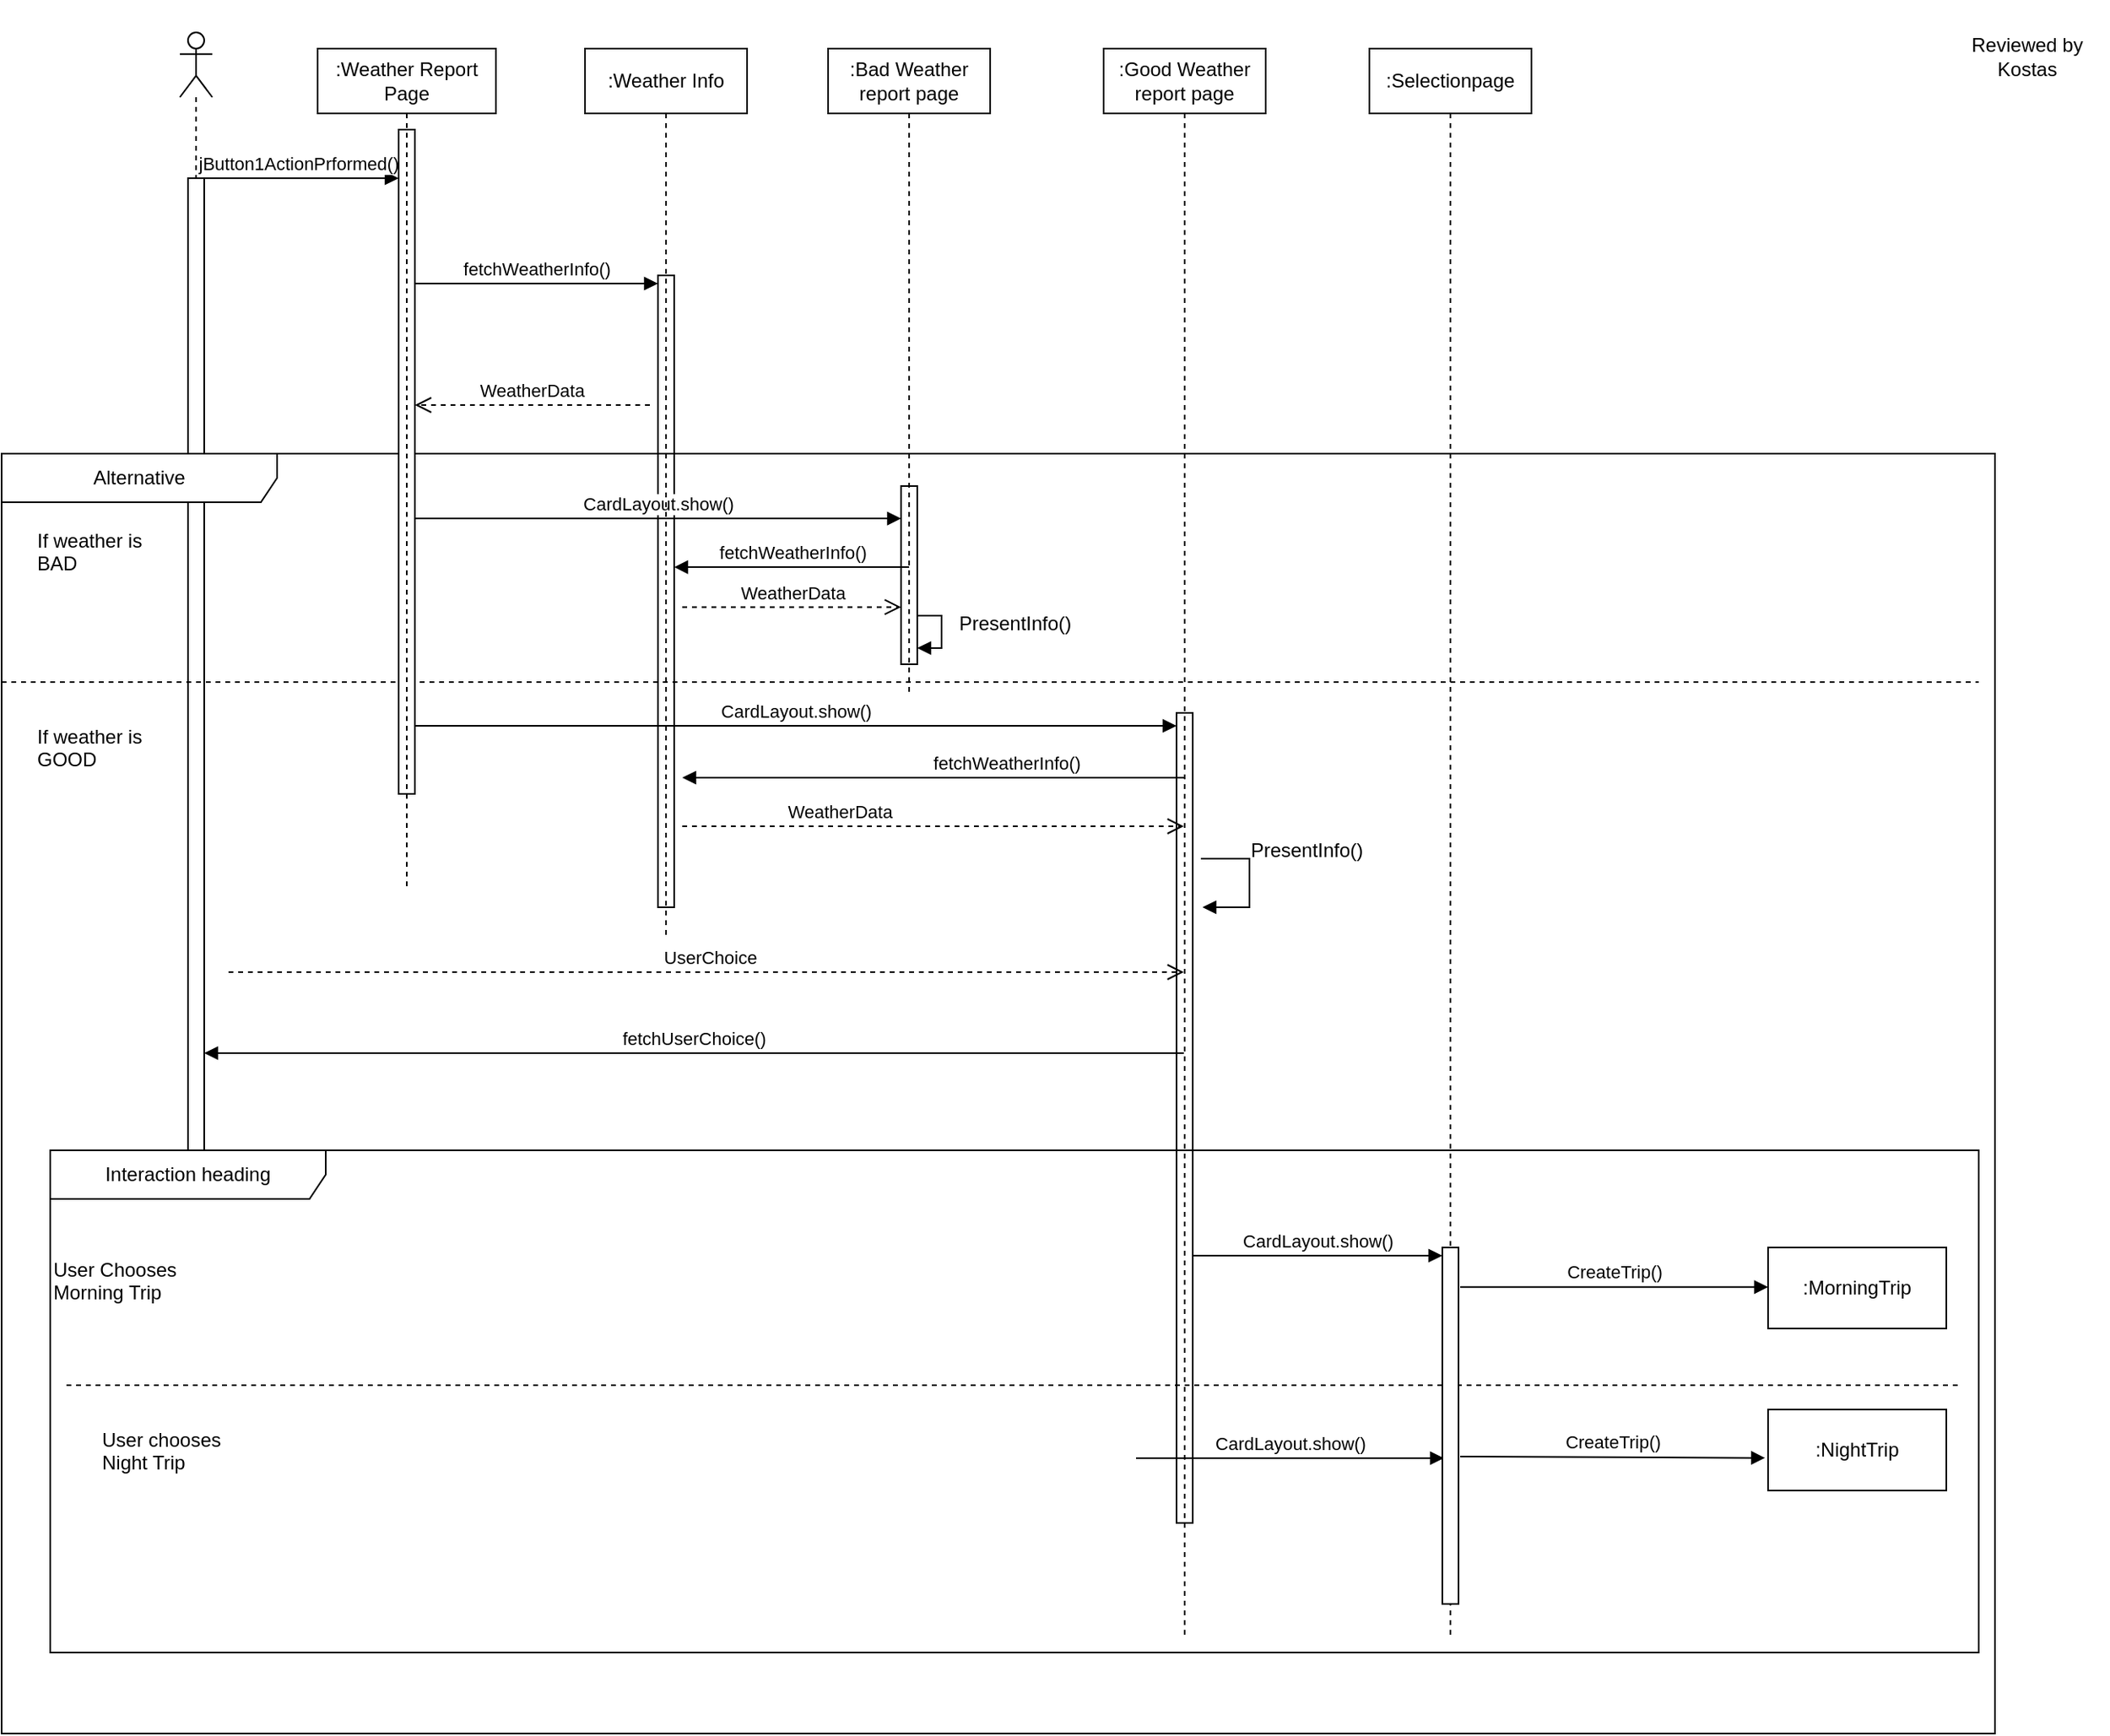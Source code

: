 <mxfile version="26.0.16" pages="2">
  <diagram name="Page-1" id="AXV5Ip_F105kOVPNSi5x">
    <mxGraphModel dx="1480" dy="965" grid="1" gridSize="10" guides="1" tooltips="1" connect="1" arrows="1" fold="1" page="1" pageScale="1" pageWidth="850" pageHeight="1100" math="0" shadow="0">
      <root>
        <mxCell id="0" />
        <mxCell id="1" parent="0" />
        <mxCell id="CMh_r47T7cLFM_LixM8--1" value="" style="shape=umlLifeline;perimeter=lifelinePerimeter;whiteSpace=wrap;html=1;container=1;dropTarget=0;collapsible=0;recursiveResize=0;outlineConnect=0;portConstraint=eastwest;newEdgeStyle={&quot;curved&quot;:0,&quot;rounded&quot;:0};participant=umlActor;" vertex="1" parent="1">
          <mxGeometry x="150" y="790" width="20" height="680" as="geometry" />
        </mxCell>
        <mxCell id="CMh_r47T7cLFM_LixM8--2" value="" style="html=1;points=[[0,0,0,0,5],[0,1,0,0,-5],[1,0,0,0,5],[1,1,0,0,-5]];perimeter=orthogonalPerimeter;outlineConnect=0;targetShapes=umlLifeline;portConstraint=eastwest;newEdgeStyle={&quot;curved&quot;:0,&quot;rounded&quot;:0};" vertex="1" parent="CMh_r47T7cLFM_LixM8--1">
          <mxGeometry x="5" y="90" width="10" height="610" as="geometry" />
        </mxCell>
        <mxCell id="CMh_r47T7cLFM_LixM8--5" value="jButton1ActionPrformed()" style="html=1;verticalAlign=bottom;endArrow=block;curved=0;rounded=0;" edge="1" parent="1" target="CMh_r47T7cLFM_LixM8--31">
          <mxGeometry width="80" relative="1" as="geometry">
            <mxPoint x="160" y="880" as="sourcePoint" />
            <mxPoint x="290" y="880" as="targetPoint" />
          </mxGeometry>
        </mxCell>
        <mxCell id="CMh_r47T7cLFM_LixM8--8" value="" style="html=1;points=[[0,0,0,0,5],[0,1,0,0,-5],[1,0,0,0,5],[1,1,0,0,-5]];perimeter=orthogonalPerimeter;outlineConnect=0;targetShapes=umlLifeline;portConstraint=eastwest;newEdgeStyle={&quot;curved&quot;:0,&quot;rounded&quot;:0};" vertex="1" parent="1">
          <mxGeometry x="445" y="940" width="10" height="390" as="geometry" />
        </mxCell>
        <mxCell id="CMh_r47T7cLFM_LixM8--9" value="fetchWeatherInfo()" style="html=1;verticalAlign=bottom;endArrow=block;curved=0;rounded=0;entryX=0;entryY=0;entryDx=0;entryDy=5;entryPerimeter=0;" edge="1" parent="1" source="CMh_r47T7cLFM_LixM8--31" target="CMh_r47T7cLFM_LixM8--8">
          <mxGeometry width="80" relative="1" as="geometry">
            <mxPoint x="305" y="910" as="sourcePoint" />
            <mxPoint x="441" y="911" as="targetPoint" />
            <mxPoint as="offset" />
          </mxGeometry>
        </mxCell>
        <mxCell id="CMh_r47T7cLFM_LixM8--10" value="WeatherData" style="html=1;verticalAlign=bottom;endArrow=open;dashed=1;endSize=8;curved=0;rounded=0;" edge="1" parent="1" target="CMh_r47T7cLFM_LixM8--31">
          <mxGeometry x="0.007" relative="1" as="geometry">
            <mxPoint x="440" y="1020" as="sourcePoint" />
            <mxPoint x="500" y="1040" as="targetPoint" />
            <mxPoint as="offset" />
          </mxGeometry>
        </mxCell>
        <mxCell id="CMh_r47T7cLFM_LixM8--11" value="Alternative" style="shape=umlFrame;whiteSpace=wrap;html=1;pointerEvents=0;recursiveResize=0;container=1;collapsible=0;width=170;" vertex="1" parent="1">
          <mxGeometry x="40" y="1050" width="1230" height="790" as="geometry" />
        </mxCell>
        <mxCell id="CMh_r47T7cLFM_LixM8--12" value="&lt;div&gt;If weather is&amp;nbsp;&lt;/div&gt;&lt;div&gt;BAD&lt;/div&gt;" style="text;html=1;" vertex="1" parent="CMh_r47T7cLFM_LixM8--11">
          <mxGeometry width="100" height="20" relative="1" as="geometry">
            <mxPoint x="20" y="40" as="offset" />
          </mxGeometry>
        </mxCell>
        <mxCell id="CMh_r47T7cLFM_LixM8--13" value="&lt;div&gt;If weather is &lt;br&gt;&lt;/div&gt;&lt;div&gt;GOOD&lt;/div&gt;" style="line;strokeWidth=1;dashed=1;labelPosition=center;verticalLabelPosition=bottom;align=left;verticalAlign=top;spacingLeft=20;spacingTop=15;html=1;whiteSpace=wrap;" vertex="1" parent="CMh_r47T7cLFM_LixM8--11">
          <mxGeometry y="136" width="1220" height="10" as="geometry" />
        </mxCell>
        <mxCell id="CMh_r47T7cLFM_LixM8--15" value="CardLayout.show()" style="html=1;verticalAlign=bottom;endArrow=block;curved=0;rounded=0;" edge="1" parent="CMh_r47T7cLFM_LixM8--11">
          <mxGeometry width="80" relative="1" as="geometry">
            <mxPoint x="255" y="168" as="sourcePoint" />
            <mxPoint x="725" y="168" as="targetPoint" />
            <mxPoint as="offset" />
          </mxGeometry>
        </mxCell>
        <mxCell id="CMh_r47T7cLFM_LixM8--16" value="" style="html=1;points=[[0,0,0,0,5],[0,1,0,0,-5],[1,0,0,0,5],[1,1,0,0,-5]];perimeter=orthogonalPerimeter;outlineConnect=0;targetShapes=umlLifeline;portConstraint=eastwest;newEdgeStyle={&quot;curved&quot;:0,&quot;rounded&quot;:0};" vertex="1" parent="CMh_r47T7cLFM_LixM8--11">
          <mxGeometry x="725" y="160" width="10" height="500" as="geometry" />
        </mxCell>
        <mxCell id="CMh_r47T7cLFM_LixM8--19" value="PresentInfo()" style="text;html=1;align=center;verticalAlign=middle;resizable=0;points=[];autosize=1;strokeColor=none;fillColor=none;" vertex="1" parent="CMh_r47T7cLFM_LixM8--11">
          <mxGeometry x="580" y="90" width="90" height="30" as="geometry" />
        </mxCell>
        <mxCell id="CMh_r47T7cLFM_LixM8--20" value="" style="html=1;align=left;spacingLeft=2;endArrow=block;rounded=0;edgeStyle=orthogonalEdgeStyle;curved=0;rounded=0;" edge="1" parent="CMh_r47T7cLFM_LixM8--11">
          <mxGeometry relative="1" as="geometry">
            <mxPoint x="740" y="250" as="sourcePoint" />
            <Array as="points">
              <mxPoint x="770" y="250" />
              <mxPoint x="770" y="280" />
            </Array>
            <mxPoint x="741" y="280" as="targetPoint" />
          </mxGeometry>
        </mxCell>
        <mxCell id="CMh_r47T7cLFM_LixM8--21" value="WeatherData" style="html=1;verticalAlign=bottom;endArrow=open;dashed=1;endSize=8;curved=0;rounded=0;" edge="1" parent="CMh_r47T7cLFM_LixM8--11" target="CMh_r47T7cLFM_LixM8--48">
          <mxGeometry x="-0.372" relative="1" as="geometry">
            <mxPoint x="420" y="230" as="sourcePoint" />
            <mxPoint x="700" y="230" as="targetPoint" />
            <mxPoint as="offset" />
          </mxGeometry>
        </mxCell>
        <mxCell id="CMh_r47T7cLFM_LixM8--22" value="fetchWeatherInfo()" style="html=1;verticalAlign=bottom;endArrow=block;curved=0;rounded=0;" edge="1" parent="CMh_r47T7cLFM_LixM8--11" source="CMh_r47T7cLFM_LixM8--48">
          <mxGeometry x="-0.292" width="80" relative="1" as="geometry">
            <mxPoint x="690" y="200" as="sourcePoint" />
            <mxPoint x="420" y="200" as="targetPoint" />
            <mxPoint as="offset" />
          </mxGeometry>
        </mxCell>
        <mxCell id="CMh_r47T7cLFM_LixM8--23" value="PresentInfo()" style="text;html=1;align=center;verticalAlign=middle;resizable=0;points=[];autosize=1;strokeColor=none;fillColor=none;" vertex="1" parent="CMh_r47T7cLFM_LixM8--11">
          <mxGeometry x="760" y="230" width="90" height="30" as="geometry" />
        </mxCell>
        <mxCell id="CMh_r47T7cLFM_LixM8--24" value="Interaction heading" style="shape=umlFrame;whiteSpace=wrap;html=1;pointerEvents=0;recursiveResize=0;container=1;collapsible=0;width=170;" vertex="1" parent="CMh_r47T7cLFM_LixM8--11">
          <mxGeometry x="30" y="430" width="1190" height="310" as="geometry" />
        </mxCell>
        <mxCell id="CMh_r47T7cLFM_LixM8--25" value="&lt;div&gt;User Chooses&lt;/div&gt;&lt;div&gt;Morning Trip&lt;/div&gt;" style="text;html=1;" vertex="1" parent="CMh_r47T7cLFM_LixM8--24">
          <mxGeometry width="100" height="20" relative="1" as="geometry">
            <mxPoint y="60" as="offset" />
          </mxGeometry>
        </mxCell>
        <mxCell id="CMh_r47T7cLFM_LixM8--26" value="&lt;div&gt;User chooses&amp;nbsp;&lt;/div&gt;&lt;div&gt;Night Trip&lt;/div&gt;" style="line;strokeWidth=1;dashed=1;labelPosition=center;verticalLabelPosition=bottom;align=left;verticalAlign=top;spacingLeft=20;spacingTop=15;html=1;whiteSpace=wrap;" vertex="1" parent="CMh_r47T7cLFM_LixM8--24">
          <mxGeometry x="10" y="140" width="1170" height="10" as="geometry" />
        </mxCell>
        <mxCell id="CMh_r47T7cLFM_LixM8--27" value="CardLayout.show()" style="html=1;verticalAlign=bottom;endArrow=block;curved=0;rounded=0;entryX=0;entryY=0;entryDx=0;entryDy=5;entryPerimeter=0;" edge="1" parent="CMh_r47T7cLFM_LixM8--24">
          <mxGeometry width="80" relative="1" as="geometry">
            <mxPoint x="670" y="190" as="sourcePoint" />
            <mxPoint x="860" y="190" as="targetPoint" />
            <mxPoint as="offset" />
          </mxGeometry>
        </mxCell>
        <mxCell id="CMh_r47T7cLFM_LixM8--28" value="CreateTrip()" style="html=1;verticalAlign=bottom;endArrow=block;curved=0;rounded=0;entryX=-0.017;entryY=0.597;entryDx=0;entryDy=0;entryPerimeter=0;" edge="1" parent="CMh_r47T7cLFM_LixM8--24" target="CMh_r47T7cLFM_LixM8--39">
          <mxGeometry width="80" relative="1" as="geometry">
            <mxPoint x="870" y="189" as="sourcePoint" />
            <mxPoint x="1060" y="189" as="targetPoint" />
            <mxPoint as="offset" />
          </mxGeometry>
        </mxCell>
        <mxCell id="CMh_r47T7cLFM_LixM8--29" value="UserChoice" style="html=1;verticalAlign=bottom;endArrow=open;dashed=1;endSize=8;curved=0;rounded=0;" edge="1" parent="CMh_r47T7cLFM_LixM8--11" target="CMh_r47T7cLFM_LixM8--48">
          <mxGeometry x="0.007" relative="1" as="geometry">
            <mxPoint x="140" y="320" as="sourcePoint" />
            <mxPoint x="710" y="320" as="targetPoint" />
            <mxPoint as="offset" />
          </mxGeometry>
        </mxCell>
        <mxCell id="CMh_r47T7cLFM_LixM8--30" value="fetchUserChoice()" style="html=1;verticalAlign=bottom;endArrow=block;curved=0;rounded=0;" edge="1" parent="CMh_r47T7cLFM_LixM8--11" source="CMh_r47T7cLFM_LixM8--48">
          <mxGeometry width="80" relative="1" as="geometry">
            <mxPoint x="690" y="370" as="sourcePoint" />
            <mxPoint x="125" y="370" as="targetPoint" />
            <mxPoint as="offset" />
          </mxGeometry>
        </mxCell>
        <mxCell id="CMh_r47T7cLFM_LixM8--31" value="" style="html=1;points=[[0,0,0,0,5],[0,1,0,0,-5],[1,0,0,0,5],[1,1,0,0,-5]];perimeter=orthogonalPerimeter;outlineConnect=0;targetShapes=umlLifeline;portConstraint=eastwest;newEdgeStyle={&quot;curved&quot;:0,&quot;rounded&quot;:0};" vertex="1" parent="CMh_r47T7cLFM_LixM8--11">
          <mxGeometry x="245" y="-200" width="10" height="410" as="geometry" />
        </mxCell>
        <mxCell id="CMh_r47T7cLFM_LixM8--39" value=":NightTrip" style="html=1;whiteSpace=wrap;" vertex="1" parent="CMh_r47T7cLFM_LixM8--11">
          <mxGeometry x="1090" y="590" width="110" height="50" as="geometry" />
        </mxCell>
        <mxCell id="CMh_r47T7cLFM_LixM8--48" value=":Good Weather report page" style="shape=umlLifeline;perimeter=lifelinePerimeter;whiteSpace=wrap;html=1;container=1;dropTarget=0;collapsible=0;recursiveResize=0;outlineConnect=0;portConstraint=eastwest;newEdgeStyle={&quot;curved&quot;:0,&quot;rounded&quot;:0};" vertex="1" parent="CMh_r47T7cLFM_LixM8--11">
          <mxGeometry x="680" y="-250" width="100" height="980" as="geometry" />
        </mxCell>
        <mxCell id="CMh_r47T7cLFM_LixM8--33" value="" style="html=1;points=[[0,0,0,0,5],[0,1,0,0,-5],[1,0,0,0,5],[1,1,0,0,-5]];perimeter=orthogonalPerimeter;outlineConnect=0;targetShapes=umlLifeline;portConstraint=eastwest;newEdgeStyle={&quot;curved&quot;:0,&quot;rounded&quot;:0};" vertex="1" parent="1">
          <mxGeometry x="595" y="1070" width="10" height="110" as="geometry" />
        </mxCell>
        <mxCell id="CMh_r47T7cLFM_LixM8--34" value="fetchWeatherInfo()" style="html=1;verticalAlign=bottom;endArrow=block;curved=0;rounded=0;exitX=0.5;exitY=0.455;exitDx=0;exitDy=0;exitPerimeter=0;" edge="1" parent="1" source="CMh_r47T7cLFM_LixM8--33" target="CMh_r47T7cLFM_LixM8--8">
          <mxGeometry width="80" relative="1" as="geometry">
            <mxPoint x="430" y="1130" as="sourcePoint" />
            <mxPoint x="570" y="1130" as="targetPoint" />
            <mxPoint as="offset" />
          </mxGeometry>
        </mxCell>
        <mxCell id="CMh_r47T7cLFM_LixM8--35" value="WeatherData" style="html=1;verticalAlign=bottom;endArrow=open;dashed=1;endSize=8;curved=0;rounded=0;exitX=1.5;exitY=0.571;exitDx=0;exitDy=0;exitPerimeter=0;" edge="1" parent="1">
          <mxGeometry x="0.007" relative="1" as="geometry">
            <mxPoint x="460" y="1144.69" as="sourcePoint" />
            <mxPoint x="595" y="1144.69" as="targetPoint" />
            <mxPoint as="offset" />
          </mxGeometry>
        </mxCell>
        <mxCell id="CMh_r47T7cLFM_LixM8--36" value="CardLayout.show()" style="html=1;verticalAlign=bottom;endArrow=block;curved=0;rounded=0;entryX=0;entryY=0.182;entryDx=0;entryDy=0;entryPerimeter=0;" edge="1" parent="1" source="CMh_r47T7cLFM_LixM8--31" target="CMh_r47T7cLFM_LixM8--33">
          <mxGeometry width="80" relative="1" as="geometry">
            <mxPoint x="285" y="1110" as="sourcePoint" />
            <mxPoint x="575" y="1110" as="targetPoint" />
          </mxGeometry>
        </mxCell>
        <mxCell id="CMh_r47T7cLFM_LixM8--37" value="CardLayout.show()" style="html=1;verticalAlign=bottom;endArrow=block;curved=0;rounded=0;entryX=0;entryY=0;entryDx=0;entryDy=5;entryPerimeter=0;" edge="1" parent="1" source="CMh_r47T7cLFM_LixM8--16" target="CMh_r47T7cLFM_LixM8--46">
          <mxGeometry width="80" relative="1" as="geometry">
            <mxPoint x="660" y="1600" as="sourcePoint" />
            <mxPoint x="1100" y="1600" as="targetPoint" />
            <mxPoint as="offset" />
          </mxGeometry>
        </mxCell>
        <mxCell id="CMh_r47T7cLFM_LixM8--38" value=":MorningTrip" style="html=1;whiteSpace=wrap;" vertex="1" parent="1">
          <mxGeometry x="1130" y="1540" width="110" height="50" as="geometry" />
        </mxCell>
        <mxCell id="CMh_r47T7cLFM_LixM8--40" value="CreateTrip()" style="html=1;verticalAlign=bottom;endArrow=block;curved=0;rounded=0;entryX=0;entryY=0;entryDx=0;entryDy=5;entryPerimeter=0;" edge="1" parent="1">
          <mxGeometry width="80" relative="1" as="geometry">
            <mxPoint x="940" y="1564.41" as="sourcePoint" />
            <mxPoint x="1130" y="1564.41" as="targetPoint" />
            <mxPoint as="offset" />
          </mxGeometry>
        </mxCell>
        <mxCell id="CMh_r47T7cLFM_LixM8--44" value="Reviewed by Kostas" style="text;html=1;align=center;verticalAlign=middle;whiteSpace=wrap;rounded=0;" vertex="1" parent="1">
          <mxGeometry x="1240" y="770" width="100" height="70" as="geometry" />
        </mxCell>
        <mxCell id="CMh_r47T7cLFM_LixM8--45" value=":Selectionpage" style="shape=umlLifeline;perimeter=lifelinePerimeter;whiteSpace=wrap;html=1;container=1;dropTarget=0;collapsible=0;recursiveResize=0;outlineConnect=0;portConstraint=eastwest;newEdgeStyle={&quot;curved&quot;:0,&quot;rounded&quot;:0};" vertex="1" parent="1">
          <mxGeometry x="884" y="800" width="100" height="980" as="geometry" />
        </mxCell>
        <mxCell id="CMh_r47T7cLFM_LixM8--46" value="" style="html=1;points=[[0,0,0,0,5],[0,1,0,0,-5],[1,0,0,0,5],[1,1,0,0,-5]];perimeter=orthogonalPerimeter;outlineConnect=0;targetShapes=umlLifeline;portConstraint=eastwest;newEdgeStyle={&quot;curved&quot;:0,&quot;rounded&quot;:0};" vertex="1" parent="CMh_r47T7cLFM_LixM8--45">
          <mxGeometry x="45" y="740" width="10" height="220" as="geometry" />
        </mxCell>
        <mxCell id="kHR4wdTg7dmJQ8iSeUxn-1" value=":Bad Weather report page" style="shape=umlLifeline;perimeter=lifelinePerimeter;whiteSpace=wrap;html=1;container=1;dropTarget=0;collapsible=0;recursiveResize=0;outlineConnect=0;portConstraint=eastwest;newEdgeStyle={&quot;curved&quot;:0,&quot;rounded&quot;:0};" vertex="1" parent="1">
          <mxGeometry x="550" y="800" width="100" height="400" as="geometry" />
        </mxCell>
        <mxCell id="kHR4wdTg7dmJQ8iSeUxn-2" value=":Weather Report Page" style="shape=umlLifeline;perimeter=lifelinePerimeter;whiteSpace=wrap;html=1;container=1;dropTarget=0;collapsible=0;recursiveResize=0;outlineConnect=0;portConstraint=eastwest;newEdgeStyle={&quot;curved&quot;:0,&quot;rounded&quot;:0};" vertex="1" parent="1">
          <mxGeometry x="235" y="800" width="110" height="520" as="geometry" />
        </mxCell>
        <mxCell id="kHR4wdTg7dmJQ8iSeUxn-3" value=":Weather Info" style="shape=umlLifeline;perimeter=lifelinePerimeter;whiteSpace=wrap;html=1;container=1;dropTarget=0;collapsible=0;recursiveResize=0;outlineConnect=0;portConstraint=eastwest;newEdgeStyle={&quot;curved&quot;:0,&quot;rounded&quot;:0};" vertex="1" parent="1">
          <mxGeometry x="400" y="800" width="100" height="550" as="geometry" />
        </mxCell>
        <mxCell id="kHR4wdTg7dmJQ8iSeUxn-5" value="" style="html=1;align=left;spacingLeft=2;endArrow=block;rounded=0;edgeStyle=orthogonalEdgeStyle;curved=0;rounded=0;" edge="1" parent="1">
          <mxGeometry relative="1" as="geometry">
            <mxPoint x="605" y="1150" as="sourcePoint" />
            <Array as="points">
              <mxPoint x="620" y="1150" />
              <mxPoint x="620" y="1170" />
            </Array>
            <mxPoint x="605" y="1170" as="targetPoint" />
          </mxGeometry>
        </mxCell>
      </root>
    </mxGraphModel>
  </diagram>
  <diagram id="TGKAu9yf3UNuqIlEmu5j" name="Page-2">
    <mxGraphModel grid="1" page="1" gridSize="10" guides="1" tooltips="1" connect="1" arrows="1" fold="1" pageScale="1" pageWidth="850" pageHeight="1100" math="0" shadow="0">
      <root>
        <mxCell id="0" />
        <mxCell id="1" parent="0" />
      </root>
    </mxGraphModel>
  </diagram>
</mxfile>
